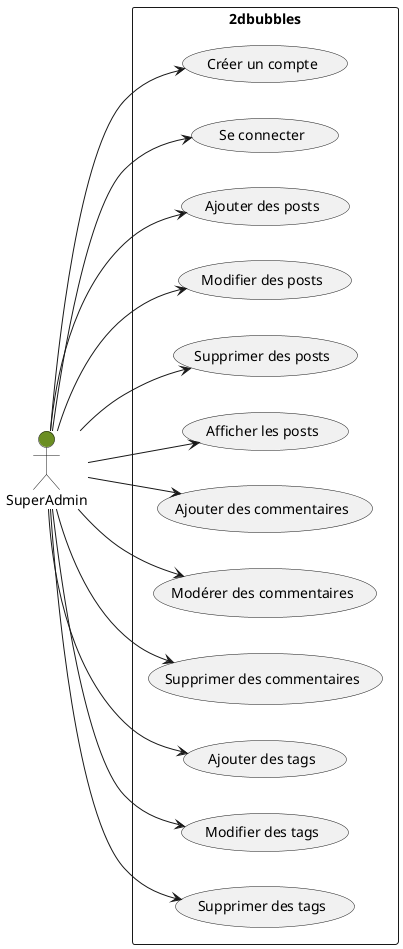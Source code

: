 
@startuml SuperAdmin

left to right direction

actor "SuperAdmin" as SuperAdmin #OliveDrab

rectangle 2dbubbles {
  usecase "Créer un compte" as UC1
  usecase "Se connecter" as UC2
  usecase "Ajouter des posts" as UC3
  usecase "Modifier des posts" as UC4
  usecase "Supprimer des posts" as UC5
  usecase "Afficher les posts" as UC6
  usecase "Ajouter des commentaires" as UC7
  usecase "Modérer des commentaires" as UC8
  usecase "Supprimer des commentaires" as UC9
  usecase "Ajouter des tags" as UC10
  usecase "Modifier des tags" as UC11
  usecase "Supprimer des tags" as UC12
}

SuperAdmin --> UC1
SuperAdmin --> UC2
SuperAdmin --> UC3
SuperAdmin --> UC4
SuperAdmin --> UC5
SuperAdmin --> UC6
SuperAdmin --> UC7
SuperAdmin --> UC8
SuperAdmin --> UC9
SuperAdmin --> UC10
SuperAdmin --> UC11
SuperAdmin --> UC12

@enduml
